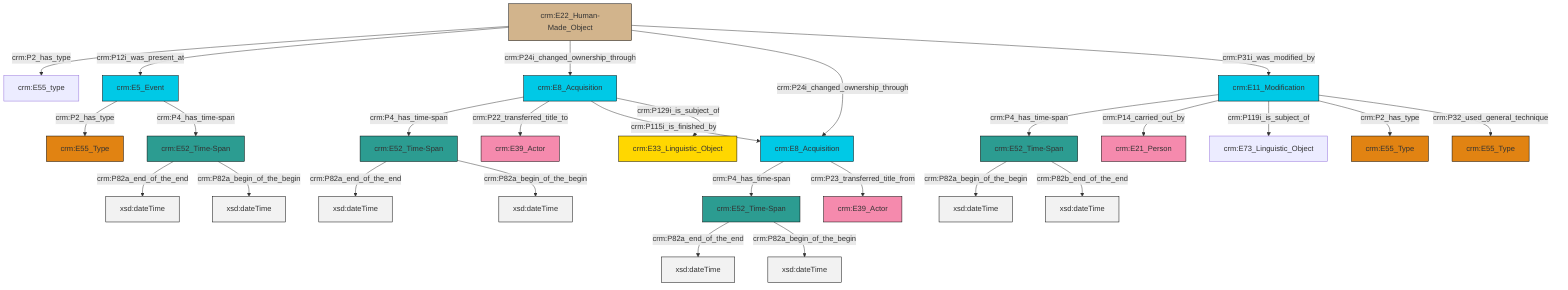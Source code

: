 graph TD
classDef Literal fill:#f2f2f2,stroke:#000000;
classDef CRM_Entity fill:#FFFFFF,stroke:#000000;
classDef Temporal_Entity fill:#00C9E6, stroke:#000000;
classDef Type fill:#E18312, stroke:#000000;
classDef Time-Span fill:#2C9C91, stroke:#000000;
classDef Appellation fill:#FFEB7F, stroke:#000000;
classDef Place fill:#008836, stroke:#000000;
classDef Persistent_Item fill:#B266B2, stroke:#000000;
classDef Conceptual_Object fill:#FFD700, stroke:#000000;
classDef Physical_Thing fill:#D2B48C, stroke:#000000;
classDef Actor fill:#f58aad, stroke:#000000;
classDef PC_Classes fill:#4ce600, stroke:#000000;
classDef Multi fill:#cccccc,stroke:#000000;

0["crm:E22_Human-Made_Object"]:::Physical_Thing -->|crm:P2_has_type| 1["crm:E55_type"]:::Default
0["crm:E22_Human-Made_Object"]:::Physical_Thing -->|crm:P12i_was_present_at| 2["crm:E5_Event"]:::Temporal_Entity
3["crm:E11_Modification"]:::Temporal_Entity -->|crm:P4_has_time-span| 4["crm:E52_Time-Span"]:::Time-Span
7["crm:E8_Acquisition"]:::Temporal_Entity -->|crm:P4_has_time-span| 8["crm:E52_Time-Span"]:::Time-Span
9["crm:E52_Time-Span"]:::Time-Span -->|crm:P82a_end_of_the_end| 10[xsd:dateTime]:::Literal
4["crm:E52_Time-Span"]:::Time-Span -->|crm:P82a_begin_of_the_begin| 11[xsd:dateTime]:::Literal
4["crm:E52_Time-Span"]:::Time-Span -->|crm:P82b_end_of_the_end| 12[xsd:dateTime]:::Literal
13["crm:E8_Acquisition"]:::Temporal_Entity -->|crm:P4_has_time-span| 9["crm:E52_Time-Span"]:::Time-Span
3["crm:E11_Modification"]:::Temporal_Entity -->|crm:P14_carried_out_by| 14["crm:E21_Person"]:::Actor
0["crm:E22_Human-Made_Object"]:::Physical_Thing -->|crm:P24i_changed_ownership_through| 7["crm:E8_Acquisition"]:::Temporal_Entity
0["crm:E22_Human-Made_Object"]:::Physical_Thing -->|crm:P24i_changed_ownership_through| 13["crm:E8_Acquisition"]:::Temporal_Entity
3["crm:E11_Modification"]:::Temporal_Entity -->|crm:P119i_is_subject_of| 17["crm:E73_Linguistic_Object"]:::Default
7["crm:E8_Acquisition"]:::Temporal_Entity -->|crm:P22_transferred_title_to| 18["crm:E39_Actor"]:::Actor
2["crm:E5_Event"]:::Temporal_Entity -->|crm:P2_has_type| 22["crm:E55_Type"]:::Type
8["crm:E52_Time-Span"]:::Time-Span -->|crm:P82a_end_of_the_end| 27[xsd:dateTime]:::Literal
9["crm:E52_Time-Span"]:::Time-Span -->|crm:P82a_begin_of_the_begin| 28[xsd:dateTime]:::Literal
8["crm:E52_Time-Span"]:::Time-Span -->|crm:P82a_begin_of_the_begin| 29[xsd:dateTime]:::Literal
3["crm:E11_Modification"]:::Temporal_Entity -->|crm:P2_has_type| 30["crm:E55_Type"]:::Type
13["crm:E8_Acquisition"]:::Temporal_Entity -->|crm:P23_transferred_title_from| 31["crm:E39_Actor"]:::Actor
0["crm:E22_Human-Made_Object"]:::Physical_Thing -->|crm:P31i_was_modified_by| 3["crm:E11_Modification"]:::Temporal_Entity
7["crm:E8_Acquisition"]:::Temporal_Entity -->|crm:P115i_is_finished_by| 13["crm:E8_Acquisition"]:::Temporal_Entity
35["crm:E52_Time-Span"]:::Time-Span -->|crm:P82a_end_of_the_end| 37[xsd:dateTime]:::Literal
35["crm:E52_Time-Span"]:::Time-Span -->|crm:P82a_begin_of_the_begin| 38[xsd:dateTime]:::Literal
3["crm:E11_Modification"]:::Temporal_Entity -->|crm:P32_used_general_technique| 24["crm:E55_Type"]:::Type
2["crm:E5_Event"]:::Temporal_Entity -->|crm:P4_has_time-span| 35["crm:E52_Time-Span"]:::Time-Span
7["crm:E8_Acquisition"]:::Temporal_Entity -->|crm:P129i_is_subject_of| 5["crm:E33_Linguistic_Object"]:::Conceptual_Object